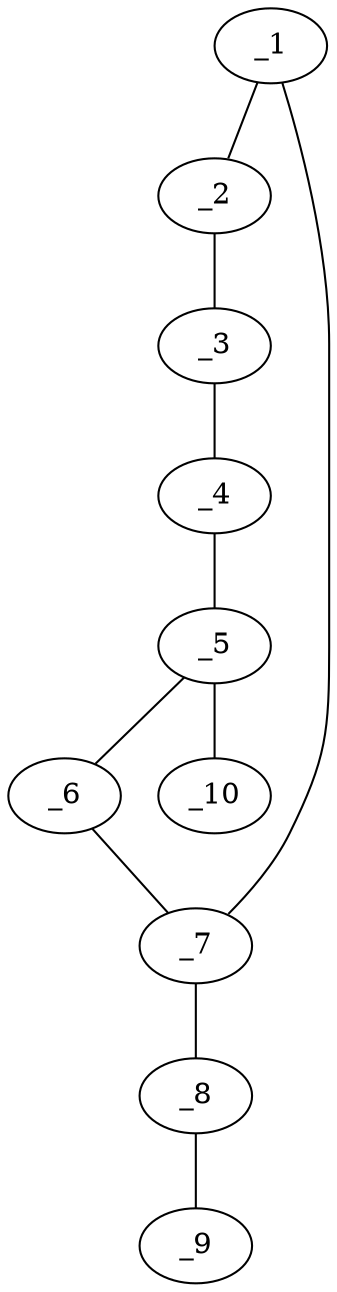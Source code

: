 graph molid645037 {
	_1	 [charge=0,
		chem=4,
		symbol="N  ",
		x="3.7568",
		y="1.3884"];
	_2	 [charge=0,
		chem=1,
		symbol="C  ",
		x="2.7818",
		y="1.611"];
	_1 -- _2	 [valence=1];
	_7	 [charge=0,
		chem=1,
		symbol="C  ",
		x="4.1906",
		y="0.4875"];
	_1 -- _7	 [valence=1];
	_3	 [charge=0,
		chem=1,
		symbol="C  ",
		x=2,
		y="0.9875"];
	_2 -- _3	 [valence=1];
	_4	 [charge=0,
		chem=4,
		symbol="N  ",
		x=2,
		y="-0.0125"];
	_3 -- _4	 [valence=1];
	_5	 [charge=0,
		chem=1,
		symbol="C  ",
		x="2.7818",
		y="-0.636"];
	_4 -- _5	 [valence=1];
	_6	 [charge=0,
		chem=1,
		symbol="C  ",
		x="3.7568",
		y="-0.4135"];
	_5 -- _6	 [valence=1];
	_10	 [charge=0,
		chem=2,
		symbol="O  ",
		x="2.5593",
		y="-1.611"];
	_5 -- _10	 [valence=2];
	_6 -- _7	 [valence=2];
	_8	 [charge=0,
		chem=2,
		symbol="O  ",
		x="5.1906",
		y="0.4875"];
	_7 -- _8	 [valence=1];
	_9	 [charge=0,
		chem=1,
		symbol="C  ",
		x="5.6906",
		y="1.3535"];
	_8 -- _9	 [valence=1];
}
